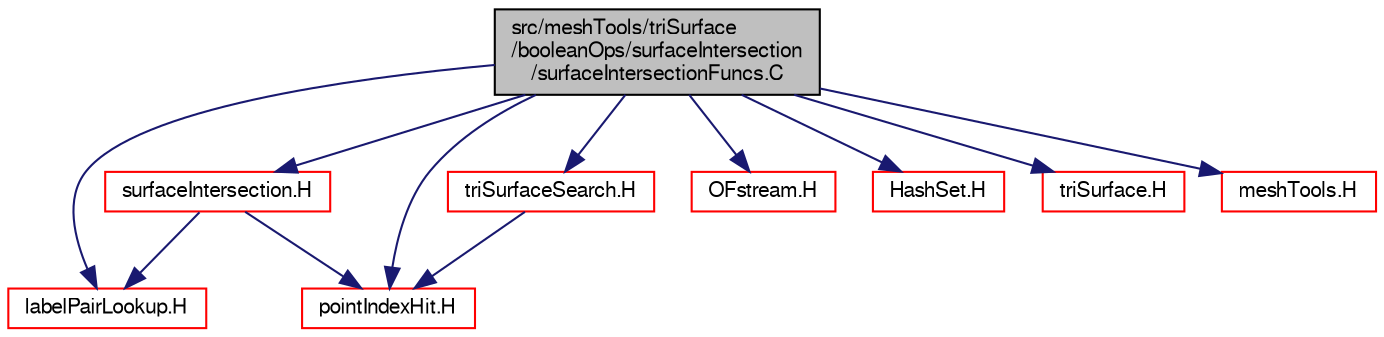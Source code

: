 digraph "src/meshTools/triSurface/booleanOps/surfaceIntersection/surfaceIntersectionFuncs.C"
{
  bgcolor="transparent";
  edge [fontname="FreeSans",fontsize="10",labelfontname="FreeSans",labelfontsize="10"];
  node [fontname="FreeSans",fontsize="10",shape=record];
  Node0 [label="src/meshTools/triSurface\l/booleanOps/surfaceIntersection\l/surfaceIntersectionFuncs.C",height=0.2,width=0.4,color="black", fillcolor="grey75", style="filled", fontcolor="black"];
  Node0 -> Node1 [color="midnightblue",fontsize="10",style="solid",fontname="FreeSans"];
  Node1 [label="surfaceIntersection.H",height=0.2,width=0.4,color="red",URL="$a08201.html"];
  Node1 -> Node136 [color="midnightblue",fontsize="10",style="solid",fontname="FreeSans"];
  Node136 [label="labelPairLookup.H",height=0.2,width=0.4,color="red",URL="$a16937.html"];
  Node1 -> Node138 [color="midnightblue",fontsize="10",style="solid",fontname="FreeSans"];
  Node138 [label="pointIndexHit.H",height=0.2,width=0.4,color="red",URL="$a12041.html"];
  Node0 -> Node140 [color="midnightblue",fontsize="10",style="solid",fontname="FreeSans"];
  Node140 [label="triSurfaceSearch.H",height=0.2,width=0.4,color="red",URL="$a08243.html"];
  Node140 -> Node138 [color="midnightblue",fontsize="10",style="solid",fontname="FreeSans"];
  Node0 -> Node136 [color="midnightblue",fontsize="10",style="solid",fontname="FreeSans"];
  Node0 -> Node186 [color="midnightblue",fontsize="10",style="solid",fontname="FreeSans"];
  Node186 [label="OFstream.H",height=0.2,width=0.4,color="red",URL="$a09065.html"];
  Node0 -> Node157 [color="midnightblue",fontsize="10",style="solid",fontname="FreeSans"];
  Node157 [label="HashSet.H",height=0.2,width=0.4,color="red",URL="$a08471.html"];
  Node0 -> Node168 [color="midnightblue",fontsize="10",style="solid",fontname="FreeSans"];
  Node168 [label="triSurface.H",height=0.2,width=0.4,color="red",URL="$a17024.html"];
  Node0 -> Node138 [color="midnightblue",fontsize="10",style="solid",fontname="FreeSans"];
  Node0 -> Node188 [color="midnightblue",fontsize="10",style="solid",fontname="FreeSans"];
  Node188 [label="meshTools.H",height=0.2,width=0.4,color="red",URL="$a07670.html"];
}
